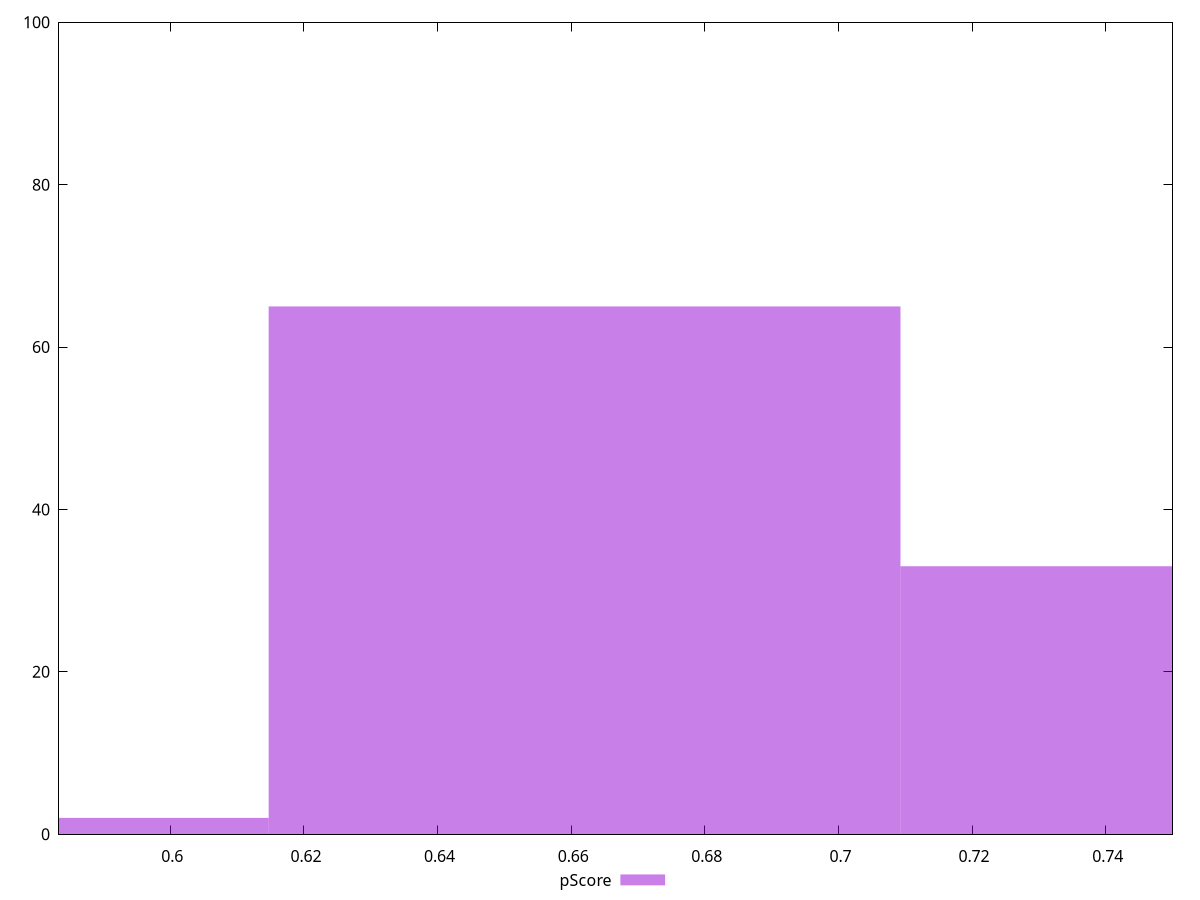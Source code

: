 reset

$pScore <<EOF
0.6619988529246659 65
0.7565701176281896 33
0.5674275882211421 2
EOF

set key outside below
set boxwidth 0.0945712647035237
set xrange [0.5833333333333334:0.75]
set yrange [0:100]
set trange [0:100]
set style fill transparent solid 0.5 noborder
set terminal svg size 640, 490 enhanced background rgb 'white'
set output "report_00018_2021-02-10T15-25-16.877Z/uses-webp-images/samples/pages/pScore/histogram.svg"

plot $pScore title "pScore" with boxes

reset
